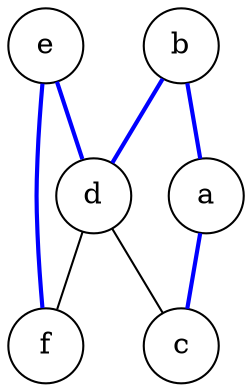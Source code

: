 graph g{
a [height=0.5,width=0.5,fixedsize=true];
b [height=0.5,width=0.5,fixedsize=true];
c [height=0.5,width=0.5,fixedsize=true];
d [height=0.5,width=0.5,fixedsize=true];
e [height=0.5,width=0.5,fixedsize=true];
f [height=0.5,width=0.5,fixedsize=true];
b -- a [color=blue,style=bold];
a -- c [color=blue,style=bold];
d -- c;
b -- d [color=blue,style=bold];
e -- d [color=blue,style=bold];
d -- f;
e -- f[color=blue,style=bold];
{rank=same; b e};
{rank=same; a d};
{rank=same; c f};
}
